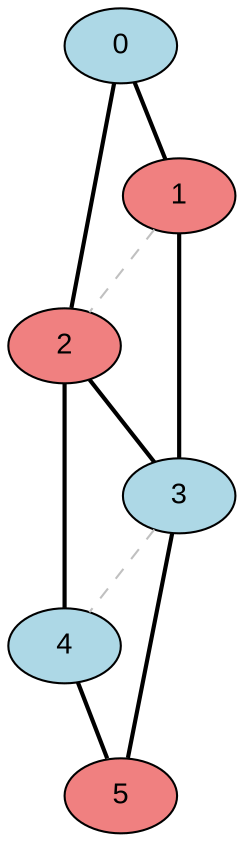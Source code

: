 graph MaxCut {
  node [style=filled, fontname="Arial"];
  0 [fillcolor=lightblue];
  1 [fillcolor=lightcoral];
  2 [fillcolor=lightcoral];
  3 [fillcolor=lightblue];
  4 [fillcolor=lightblue];
  5 [fillcolor=lightcoral];
  0 -- 1 [color=black, style=bold];
  0 -- 2 [color=black, style=bold];
  1 -- 2 [color=gray, style=dashed];
  1 -- 3 [color=black, style=bold];
  2 -- 3 [color=black, style=bold];
  2 -- 4 [color=black, style=bold];
  3 -- 4 [color=gray, style=dashed];
  3 -- 5 [color=black, style=bold];
  4 -- 5 [color=black, style=bold];
}
